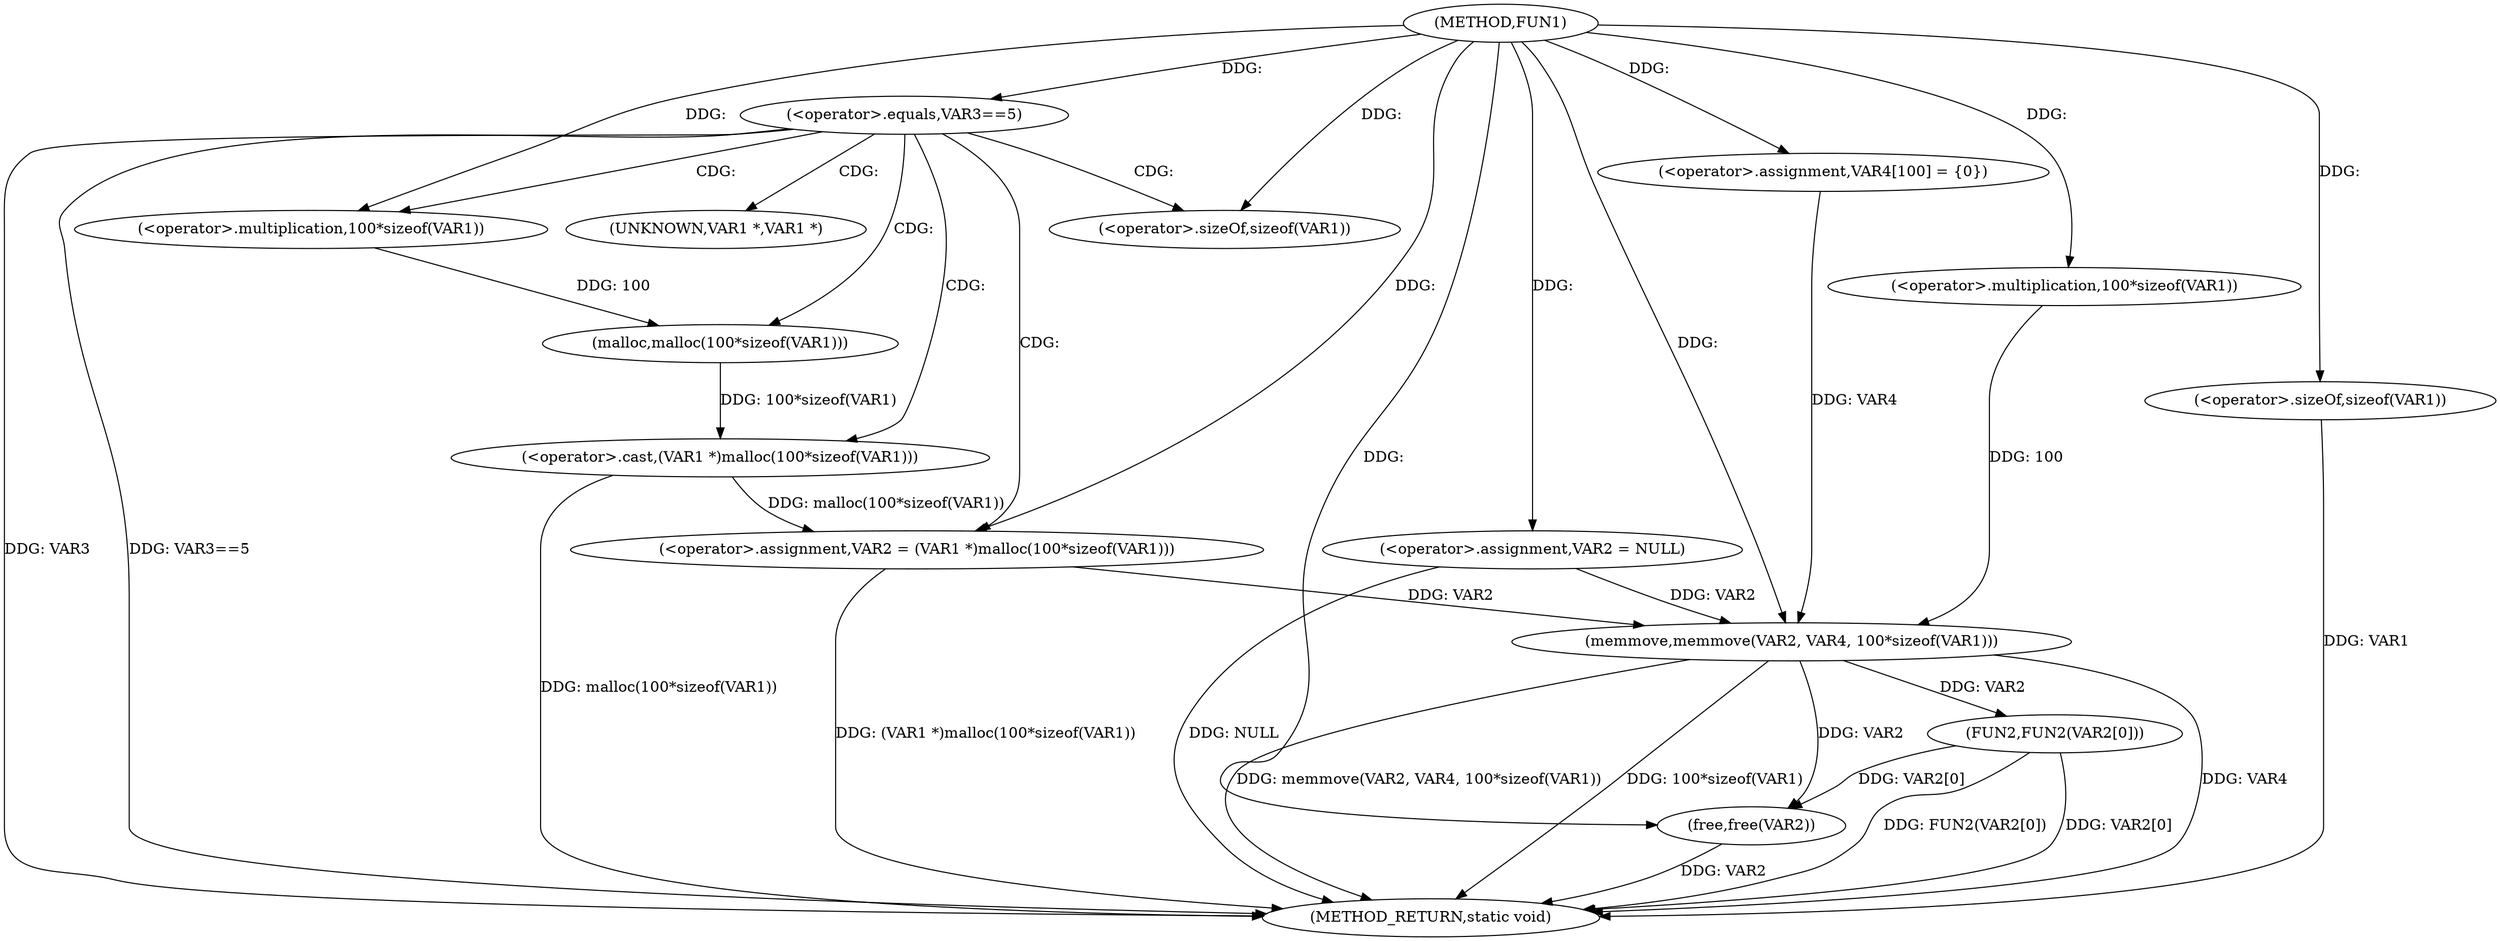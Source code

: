 digraph FUN1 {  
"1000100" [label = "(METHOD,FUN1)" ]
"1000137" [label = "(METHOD_RETURN,static void)" ]
"1000103" [label = "(<operator>.assignment,VAR2 = NULL)" ]
"1000107" [label = "(<operator>.equals,VAR3==5)" ]
"1000111" [label = "(<operator>.assignment,VAR2 = (VAR1 *)malloc(100*sizeof(VAR1)))" ]
"1000113" [label = "(<operator>.cast,(VAR1 *)malloc(100*sizeof(VAR1)))" ]
"1000115" [label = "(malloc,malloc(100*sizeof(VAR1)))" ]
"1000116" [label = "(<operator>.multiplication,100*sizeof(VAR1))" ]
"1000118" [label = "(<operator>.sizeOf,sizeof(VAR1))" ]
"1000122" [label = "(<operator>.assignment,VAR4[100] = {0})" ]
"1000124" [label = "(memmove,memmove(VAR2, VAR4, 100*sizeof(VAR1)))" ]
"1000127" [label = "(<operator>.multiplication,100*sizeof(VAR1))" ]
"1000129" [label = "(<operator>.sizeOf,sizeof(VAR1))" ]
"1000131" [label = "(FUN2,FUN2(VAR2[0]))" ]
"1000135" [label = "(free,free(VAR2))" ]
"1000114" [label = "(UNKNOWN,VAR1 *,VAR1 *)" ]
  "1000107" -> "1000137"  [ label = "DDG: VAR3"] 
  "1000107" -> "1000137"  [ label = "DDG: VAR3==5"] 
  "1000103" -> "1000137"  [ label = "DDG: NULL"] 
  "1000131" -> "1000137"  [ label = "DDG: VAR2[0]"] 
  "1000113" -> "1000137"  [ label = "DDG: malloc(100*sizeof(VAR1))"] 
  "1000124" -> "1000137"  [ label = "DDG: 100*sizeof(VAR1)"] 
  "1000129" -> "1000137"  [ label = "DDG: VAR1"] 
  "1000124" -> "1000137"  [ label = "DDG: VAR4"] 
  "1000111" -> "1000137"  [ label = "DDG: (VAR1 *)malloc(100*sizeof(VAR1))"] 
  "1000135" -> "1000137"  [ label = "DDG: VAR2"] 
  "1000131" -> "1000137"  [ label = "DDG: FUN2(VAR2[0])"] 
  "1000124" -> "1000137"  [ label = "DDG: memmove(VAR2, VAR4, 100*sizeof(VAR1))"] 
  "1000100" -> "1000103"  [ label = "DDG: "] 
  "1000100" -> "1000107"  [ label = "DDG: "] 
  "1000113" -> "1000111"  [ label = "DDG: malloc(100*sizeof(VAR1))"] 
  "1000100" -> "1000111"  [ label = "DDG: "] 
  "1000115" -> "1000113"  [ label = "DDG: 100*sizeof(VAR1)"] 
  "1000116" -> "1000115"  [ label = "DDG: 100"] 
  "1000100" -> "1000116"  [ label = "DDG: "] 
  "1000100" -> "1000118"  [ label = "DDG: "] 
  "1000100" -> "1000122"  [ label = "DDG: "] 
  "1000103" -> "1000124"  [ label = "DDG: VAR2"] 
  "1000111" -> "1000124"  [ label = "DDG: VAR2"] 
  "1000100" -> "1000124"  [ label = "DDG: "] 
  "1000122" -> "1000124"  [ label = "DDG: VAR4"] 
  "1000127" -> "1000124"  [ label = "DDG: 100"] 
  "1000100" -> "1000127"  [ label = "DDG: "] 
  "1000100" -> "1000129"  [ label = "DDG: "] 
  "1000124" -> "1000131"  [ label = "DDG: VAR2"] 
  "1000124" -> "1000135"  [ label = "DDG: VAR2"] 
  "1000131" -> "1000135"  [ label = "DDG: VAR2[0]"] 
  "1000100" -> "1000135"  [ label = "DDG: "] 
  "1000107" -> "1000115"  [ label = "CDG: "] 
  "1000107" -> "1000116"  [ label = "CDG: "] 
  "1000107" -> "1000113"  [ label = "CDG: "] 
  "1000107" -> "1000118"  [ label = "CDG: "] 
  "1000107" -> "1000111"  [ label = "CDG: "] 
  "1000107" -> "1000114"  [ label = "CDG: "] 
}

